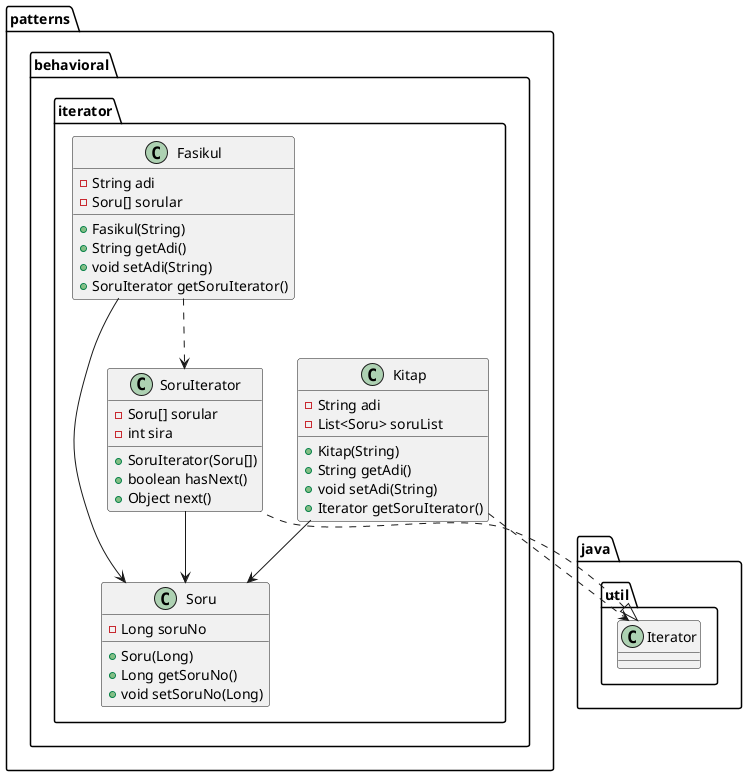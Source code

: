 @startuml
class patterns.behavioral.iterator.SoruIterator {
- Soru[] sorular
- int sira
+ SoruIterator(Soru[])
+ boolean hasNext()
+ Object next()
}
class patterns.behavioral.iterator.Kitap {
- String adi
- List<Soru> soruList
+ Kitap(String)
+ String getAdi()
+ void setAdi(String)
+ Iterator getSoruIterator()
}
class patterns.behavioral.iterator.Fasikul {
- String adi
- Soru[] sorular
+ Fasikul(String)
+ String getAdi()
+ void setAdi(String)
+ SoruIterator getSoruIterator()
}
class patterns.behavioral.iterator.Soru {
- Long soruNo
+ Soru(Long)
+ Long getSoruNo()
+ void setSoruNo(Long)
}

patterns.behavioral.iterator.SoruIterator --> patterns.behavioral.iterator.Soru
patterns.behavioral.iterator.Fasikul --> patterns.behavioral.iterator.Soru
patterns.behavioral.iterator.Fasikul ..> patterns.behavioral.iterator.SoruIterator
patterns.behavioral.iterator.Kitap --> patterns.behavioral.iterator.Soru
patterns.behavioral.iterator.Kitap ..> java.util.Iterator
java.util.Iterator <|.. patterns.behavioral.iterator.SoruIterator
@enduml